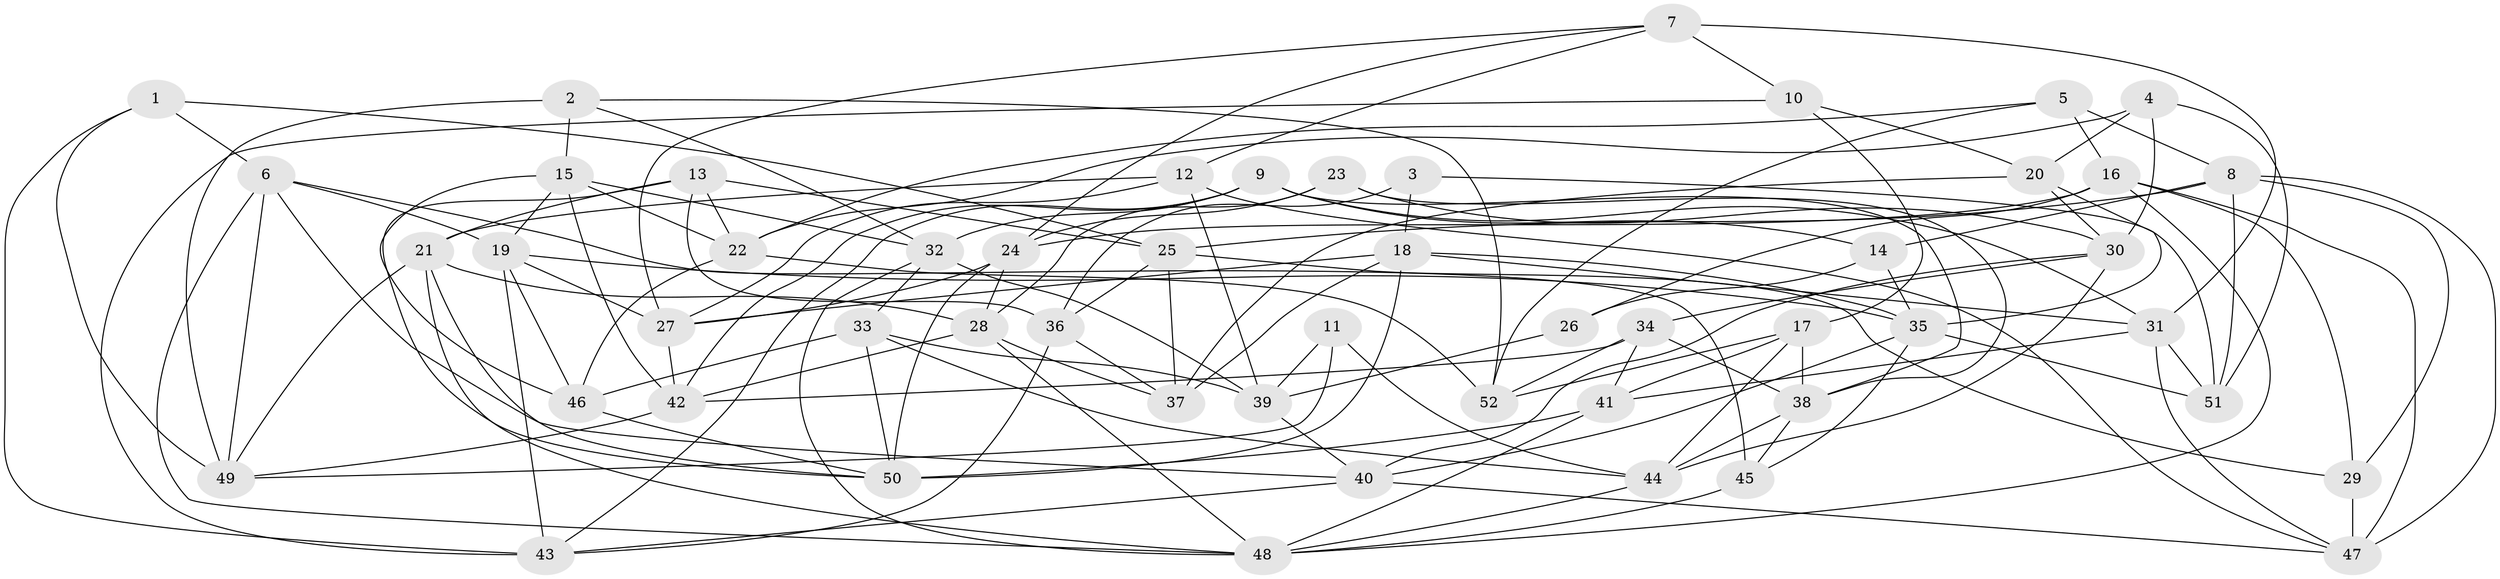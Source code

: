 // original degree distribution, {4: 1.0}
// Generated by graph-tools (version 1.1) at 2025/03/03/09/25 03:03:10]
// undirected, 52 vertices, 138 edges
graph export_dot {
graph [start="1"]
  node [color=gray90,style=filled];
  1;
  2;
  3;
  4;
  5;
  6;
  7;
  8;
  9;
  10;
  11;
  12;
  13;
  14;
  15;
  16;
  17;
  18;
  19;
  20;
  21;
  22;
  23;
  24;
  25;
  26;
  27;
  28;
  29;
  30;
  31;
  32;
  33;
  34;
  35;
  36;
  37;
  38;
  39;
  40;
  41;
  42;
  43;
  44;
  45;
  46;
  47;
  48;
  49;
  50;
  51;
  52;
  1 -- 6 [weight=1.0];
  1 -- 25 [weight=1.0];
  1 -- 43 [weight=1.0];
  1 -- 49 [weight=1.0];
  2 -- 15 [weight=1.0];
  2 -- 32 [weight=1.0];
  2 -- 49 [weight=1.0];
  2 -- 52 [weight=1.0];
  3 -- 18 [weight=1.0];
  3 -- 36 [weight=1.0];
  3 -- 51 [weight=2.0];
  4 -- 20 [weight=1.0];
  4 -- 22 [weight=1.0];
  4 -- 30 [weight=1.0];
  4 -- 51 [weight=1.0];
  5 -- 8 [weight=1.0];
  5 -- 16 [weight=1.0];
  5 -- 22 [weight=1.0];
  5 -- 52 [weight=1.0];
  6 -- 19 [weight=1.0];
  6 -- 40 [weight=1.0];
  6 -- 45 [weight=1.0];
  6 -- 48 [weight=1.0];
  6 -- 49 [weight=1.0];
  7 -- 10 [weight=2.0];
  7 -- 12 [weight=1.0];
  7 -- 24 [weight=1.0];
  7 -- 27 [weight=1.0];
  7 -- 31 [weight=1.0];
  8 -- 14 [weight=1.0];
  8 -- 25 [weight=1.0];
  8 -- 29 [weight=1.0];
  8 -- 47 [weight=1.0];
  8 -- 51 [weight=1.0];
  9 -- 14 [weight=1.0];
  9 -- 31 [weight=1.0];
  9 -- 32 [weight=1.0];
  9 -- 38 [weight=1.0];
  9 -- 42 [weight=1.0];
  9 -- 43 [weight=1.0];
  10 -- 17 [weight=2.0];
  10 -- 20 [weight=1.0];
  10 -- 43 [weight=1.0];
  11 -- 39 [weight=2.0];
  11 -- 44 [weight=1.0];
  11 -- 49 [weight=1.0];
  12 -- 21 [weight=1.0];
  12 -- 27 [weight=1.0];
  12 -- 39 [weight=2.0];
  12 -- 47 [weight=1.0];
  13 -- 21 [weight=1.0];
  13 -- 22 [weight=1.0];
  13 -- 25 [weight=1.0];
  13 -- 36 [weight=2.0];
  13 -- 50 [weight=1.0];
  14 -- 26 [weight=1.0];
  14 -- 35 [weight=3.0];
  15 -- 19 [weight=1.0];
  15 -- 22 [weight=1.0];
  15 -- 32 [weight=1.0];
  15 -- 42 [weight=1.0];
  15 -- 46 [weight=1.0];
  16 -- 24 [weight=1.0];
  16 -- 26 [weight=1.0];
  16 -- 29 [weight=1.0];
  16 -- 47 [weight=1.0];
  16 -- 48 [weight=1.0];
  17 -- 38 [weight=1.0];
  17 -- 41 [weight=1.0];
  17 -- 44 [weight=1.0];
  17 -- 52 [weight=1.0];
  18 -- 27 [weight=1.0];
  18 -- 31 [weight=1.0];
  18 -- 35 [weight=1.0];
  18 -- 37 [weight=1.0];
  18 -- 50 [weight=1.0];
  19 -- 27 [weight=1.0];
  19 -- 35 [weight=2.0];
  19 -- 43 [weight=1.0];
  19 -- 46 [weight=2.0];
  20 -- 30 [weight=1.0];
  20 -- 35 [weight=1.0];
  20 -- 37 [weight=2.0];
  21 -- 28 [weight=1.0];
  21 -- 48 [weight=1.0];
  21 -- 49 [weight=1.0];
  21 -- 50 [weight=1.0];
  22 -- 46 [weight=1.0];
  22 -- 52 [weight=1.0];
  23 -- 24 [weight=1.0];
  23 -- 28 [weight=1.0];
  23 -- 30 [weight=1.0];
  23 -- 38 [weight=1.0];
  24 -- 27 [weight=1.0];
  24 -- 28 [weight=1.0];
  24 -- 50 [weight=1.0];
  25 -- 29 [weight=1.0];
  25 -- 36 [weight=1.0];
  25 -- 37 [weight=1.0];
  26 -- 39 [weight=2.0];
  27 -- 42 [weight=1.0];
  28 -- 37 [weight=1.0];
  28 -- 42 [weight=1.0];
  28 -- 48 [weight=1.0];
  29 -- 47 [weight=3.0];
  30 -- 34 [weight=1.0];
  30 -- 40 [weight=1.0];
  30 -- 44 [weight=1.0];
  31 -- 41 [weight=1.0];
  31 -- 47 [weight=1.0];
  31 -- 51 [weight=1.0];
  32 -- 33 [weight=1.0];
  32 -- 39 [weight=1.0];
  32 -- 48 [weight=1.0];
  33 -- 39 [weight=2.0];
  33 -- 44 [weight=1.0];
  33 -- 46 [weight=1.0];
  33 -- 50 [weight=1.0];
  34 -- 38 [weight=1.0];
  34 -- 41 [weight=1.0];
  34 -- 42 [weight=1.0];
  34 -- 52 [weight=2.0];
  35 -- 40 [weight=1.0];
  35 -- 45 [weight=1.0];
  35 -- 51 [weight=1.0];
  36 -- 37 [weight=1.0];
  36 -- 43 [weight=1.0];
  38 -- 44 [weight=1.0];
  38 -- 45 [weight=1.0];
  39 -- 40 [weight=1.0];
  40 -- 43 [weight=1.0];
  40 -- 47 [weight=1.0];
  41 -- 48 [weight=1.0];
  41 -- 50 [weight=2.0];
  42 -- 49 [weight=1.0];
  44 -- 48 [weight=1.0];
  45 -- 48 [weight=1.0];
  46 -- 50 [weight=1.0];
}
